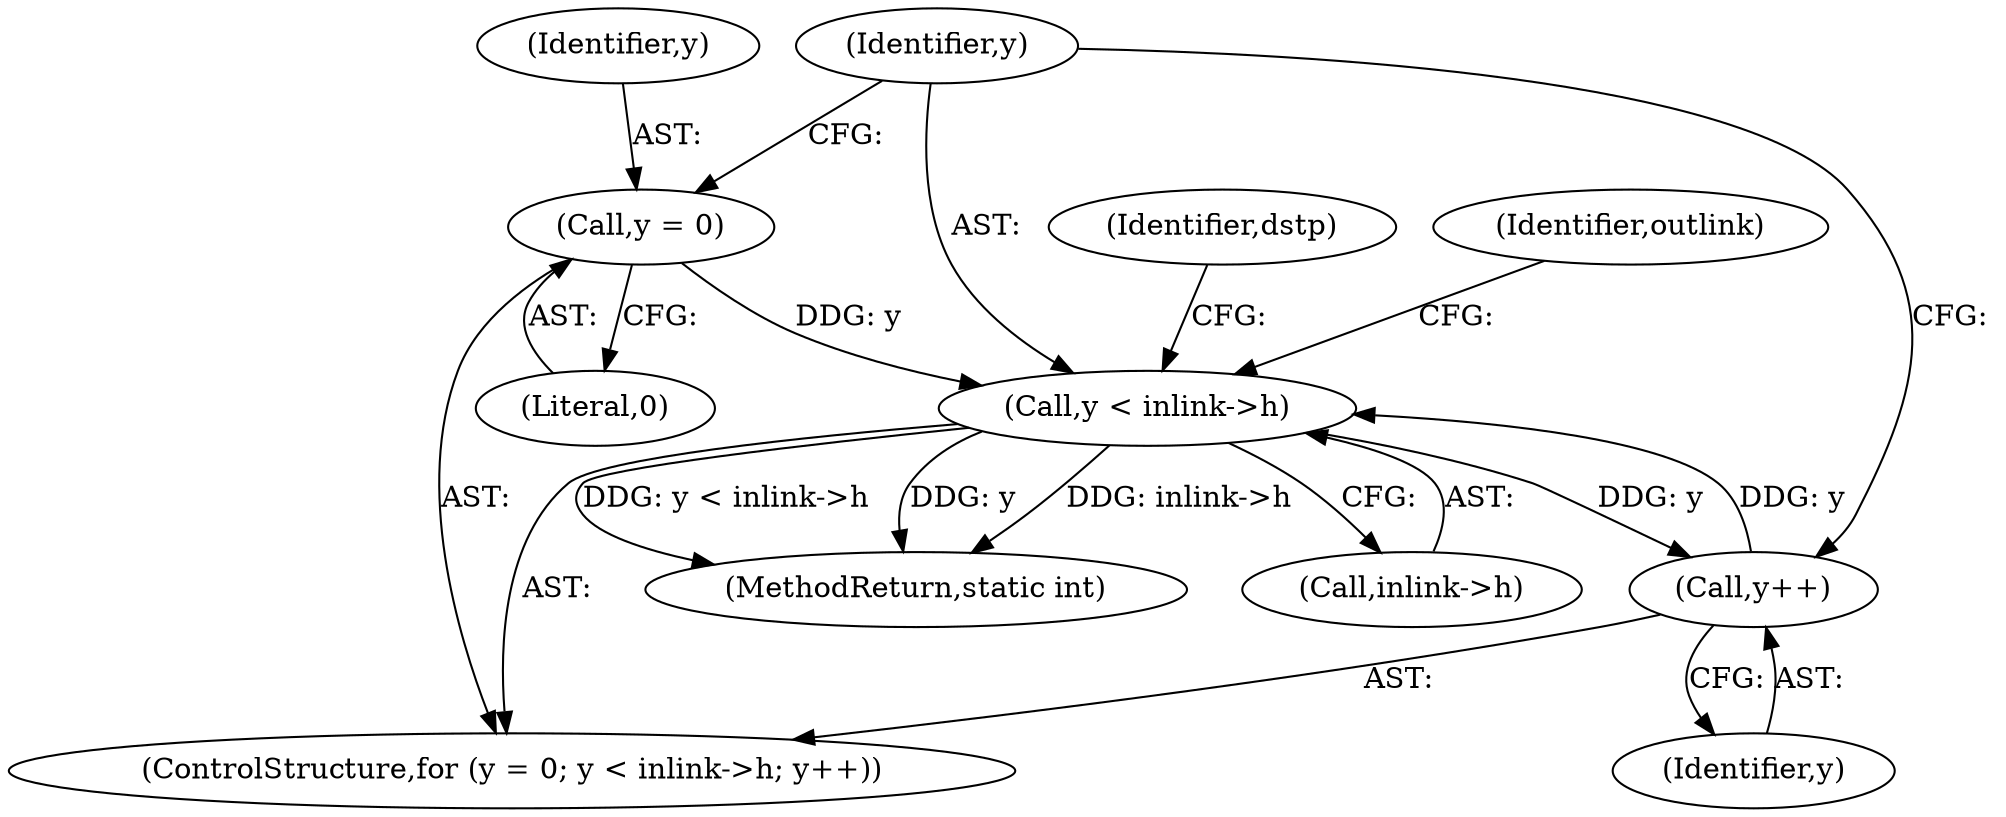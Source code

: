 digraph "0_FFmpeg_e43a0a232dbf6d3c161823c2e07c52e76227a1bc_10@pointer" {
"1000219" [label="(Call,y < inlink->h)"];
"1000224" [label="(Call,y++)"];
"1000219" [label="(Call,y < inlink->h)"];
"1000216" [label="(Call,y = 0)"];
"1000505" [label="(MethodReturn,static int)"];
"1000215" [label="(ControlStructure,for (y = 0; y < inlink->h; y++))"];
"1000220" [label="(Identifier,y)"];
"1000224" [label="(Call,y++)"];
"1000225" [label="(Identifier,y)"];
"1000229" [label="(Identifier,dstp)"];
"1000221" [label="(Call,inlink->h)"];
"1000218" [label="(Literal,0)"];
"1000219" [label="(Call,y < inlink->h)"];
"1000217" [label="(Identifier,y)"];
"1000216" [label="(Call,y = 0)"];
"1000503" [label="(Identifier,outlink)"];
"1000219" -> "1000215"  [label="AST: "];
"1000219" -> "1000221"  [label="CFG: "];
"1000220" -> "1000219"  [label="AST: "];
"1000221" -> "1000219"  [label="AST: "];
"1000229" -> "1000219"  [label="CFG: "];
"1000503" -> "1000219"  [label="CFG: "];
"1000219" -> "1000505"  [label="DDG: inlink->h"];
"1000219" -> "1000505"  [label="DDG: y < inlink->h"];
"1000219" -> "1000505"  [label="DDG: y"];
"1000224" -> "1000219"  [label="DDG: y"];
"1000216" -> "1000219"  [label="DDG: y"];
"1000219" -> "1000224"  [label="DDG: y"];
"1000224" -> "1000215"  [label="AST: "];
"1000224" -> "1000225"  [label="CFG: "];
"1000225" -> "1000224"  [label="AST: "];
"1000220" -> "1000224"  [label="CFG: "];
"1000216" -> "1000215"  [label="AST: "];
"1000216" -> "1000218"  [label="CFG: "];
"1000217" -> "1000216"  [label="AST: "];
"1000218" -> "1000216"  [label="AST: "];
"1000220" -> "1000216"  [label="CFG: "];
}
